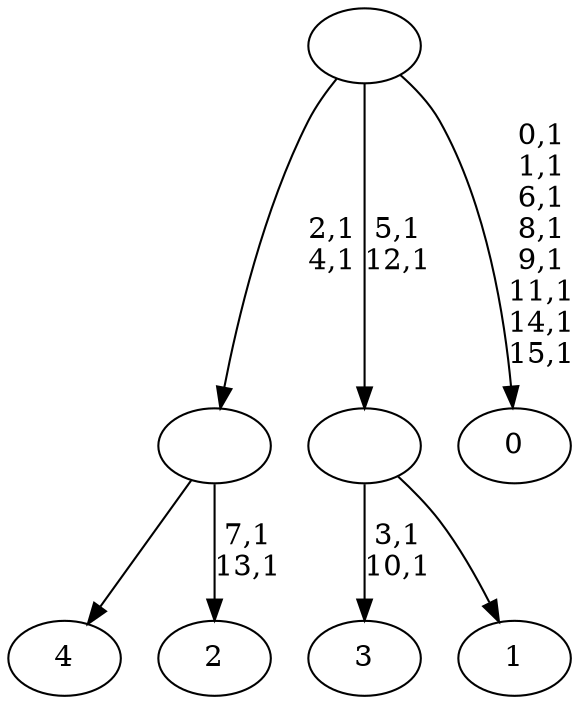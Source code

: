 digraph T {
	21 [label="4"]
	20 [label="3"]
	17 [label="2"]
	14 [label=""]
	12 [label="1"]
	11 [label=""]
	9 [label="0"]
	0 [label=""]
	14 -> 17 [label="7,1\n13,1"]
	14 -> 21 [label=""]
	11 -> 20 [label="3,1\n10,1"]
	11 -> 12 [label=""]
	0 -> 9 [label="0,1\n1,1\n6,1\n8,1\n9,1\n11,1\n14,1\n15,1"]
	0 -> 11 [label="5,1\n12,1"]
	0 -> 14 [label="2,1\n4,1"]
}
